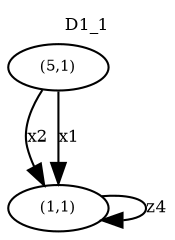 digraph D1_1 {
"Kv(1,1)" [label="(1,1)",fontsize=7,width=.01,height=.01];
"Kv(1,1)" -> "Kv(1,1)" [label="z4",fontsize=8];
"Kv(5,1)" [label="(5,1)",fontsize=7,width=.01,height=.01];
"Kv(5,1)" -> "Kv(1,1)" [label="x2",fontsize=8];
"Kv(5,1)" -> "Kv(1,1)" [label="x1",fontsize=8];labelloc="t";fontsize=8;label= "D1_1" ;}